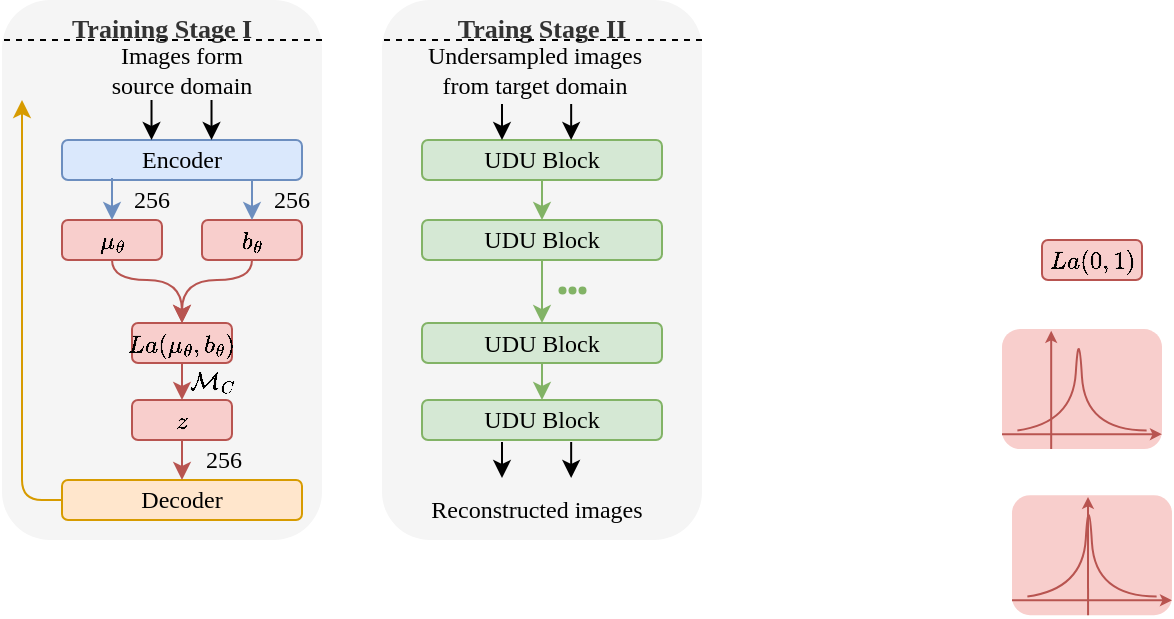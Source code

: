 <mxfile version="20.8.20" type="github">
  <diagram name="第 1 页" id="WZoYwk3wwYUyAOIoJLB3">
    <mxGraphModel dx="875" dy="458" grid="1" gridSize="10" guides="1" tooltips="1" connect="1" arrows="1" fold="1" page="1" pageScale="1" pageWidth="827" pageHeight="1169" math="1" shadow="0">
      <root>
        <mxCell id="0" />
        <mxCell id="1" parent="0" />
        <mxCell id="mre6Zo7Zg69XgWqU70oJ-71" value="Traing Stage II" style="rounded=1;whiteSpace=wrap;html=1;shadow=0;glass=0;sketch=0;strokeWidth=1;fontFamily=Times New Roman;fontSize=13;fillColor=#f5f5f5;strokeColor=none;fontColor=#333333;verticalAlign=top;fontStyle=1" vertex="1" parent="1">
          <mxGeometry x="280" y="10" width="160" height="270" as="geometry" />
        </mxCell>
        <mxCell id="mre6Zo7Zg69XgWqU70oJ-26" value="Training Stage I" style="rounded=1;whiteSpace=wrap;html=1;fontFamily=Times New Roman;fillColor=#f5f5f5;fontColor=#333333;strokeColor=none;verticalAlign=top;fontSize=13;fontStyle=1;shadow=0;" vertex="1" parent="1">
          <mxGeometry x="90" y="10" width="160" height="270" as="geometry" />
        </mxCell>
        <mxCell id="mre6Zo7Zg69XgWqU70oJ-1" value="&lt;font&gt;Encoder&lt;/font&gt;" style="rounded=1;whiteSpace=wrap;html=1;fontFamily=Times New Roman;fillColor=#dae8fc;strokeColor=#6c8ebf;" vertex="1" parent="1">
          <mxGeometry x="120" y="80" width="120" height="20" as="geometry" />
        </mxCell>
        <mxCell id="mre6Zo7Zg69XgWqU70oJ-63" style="edgeStyle=orthogonalEdgeStyle;orthogonalLoop=1;jettySize=auto;html=1;strokeColor=#d79b00;fontFamily=Times New Roman;fontSize=10;startSize=6;endSize=6;rounded=1;fillColor=#ffe6cc;" edge="1" parent="1" source="mre6Zo7Zg69XgWqU70oJ-2">
          <mxGeometry relative="1" as="geometry">
            <mxPoint x="100" y="60" as="targetPoint" />
            <Array as="points">
              <mxPoint x="100" y="260" />
              <mxPoint x="100" y="61" />
            </Array>
          </mxGeometry>
        </mxCell>
        <mxCell id="mre6Zo7Zg69XgWqU70oJ-2" value="&lt;font&gt;Decoder&lt;/font&gt;" style="rounded=1;whiteSpace=wrap;html=1;fontFamily=Times New Roman;fillColor=#ffe6cc;strokeColor=#d79b00;" vertex="1" parent="1">
          <mxGeometry x="120" y="250" width="120" height="20" as="geometry" />
        </mxCell>
        <mxCell id="mre6Zo7Zg69XgWqU70oJ-49" style="edgeStyle=orthogonalEdgeStyle;curved=1;orthogonalLoop=1;jettySize=auto;html=1;entryX=0.5;entryY=0;entryDx=0;entryDy=0;fontFamily=Times New Roman;fontSize=12;startSize=6;endSize=6;fillColor=#f8cecc;strokeColor=#b85450;" edge="1" parent="1" source="mre6Zo7Zg69XgWqU70oJ-3" target="mre6Zo7Zg69XgWqU70oJ-27">
          <mxGeometry relative="1" as="geometry">
            <Array as="points">
              <mxPoint x="145" y="150" />
              <mxPoint x="180" y="150" />
            </Array>
          </mxGeometry>
        </mxCell>
        <mxCell id="mre6Zo7Zg69XgWqU70oJ-3" value="$$\mu_\theta$$" style="rounded=1;whiteSpace=wrap;html=1;fontFamily=Times New Roman;fillColor=#f8cecc;strokeColor=#b85450;" vertex="1" parent="1">
          <mxGeometry x="120" y="120" width="50" height="20" as="geometry" />
        </mxCell>
        <mxCell id="mre6Zo7Zg69XgWqU70oJ-50" style="edgeStyle=orthogonalEdgeStyle;curved=1;orthogonalLoop=1;jettySize=auto;html=1;entryX=0.5;entryY=0;entryDx=0;entryDy=0;fontFamily=Times New Roman;fontSize=12;startSize=6;endSize=6;fillColor=#f8cecc;strokeColor=#b85450;" edge="1" parent="1" source="mre6Zo7Zg69XgWqU70oJ-4" target="mre6Zo7Zg69XgWqU70oJ-27">
          <mxGeometry relative="1" as="geometry">
            <Array as="points">
              <mxPoint x="215" y="150" />
              <mxPoint x="180" y="150" />
            </Array>
          </mxGeometry>
        </mxCell>
        <mxCell id="mre6Zo7Zg69XgWqU70oJ-4" value="$$b_\theta$$" style="rounded=1;whiteSpace=wrap;html=1;fontFamily=Times New Roman;fillColor=#f8cecc;strokeColor=#b85450;" vertex="1" parent="1">
          <mxGeometry x="190" y="120" width="50" height="20" as="geometry" />
        </mxCell>
        <mxCell id="mre6Zo7Zg69XgWqU70oJ-12" value="" style="endArrow=classic;html=1;fontFamily=Times New Roman;entryX=0.5;entryY=0;entryDx=0;entryDy=0;fillColor=#dae8fc;strokeColor=#6c8ebf;rounded=0;" edge="1" parent="1" target="mre6Zo7Zg69XgWqU70oJ-3">
          <mxGeometry width="50" height="50" relative="1" as="geometry">
            <mxPoint x="145" y="99" as="sourcePoint" />
            <mxPoint x="440" y="180" as="targetPoint" />
            <Array as="points" />
          </mxGeometry>
        </mxCell>
        <mxCell id="mre6Zo7Zg69XgWqU70oJ-16" value="" style="endArrow=classic;html=1;fontFamily=Times New Roman;curved=1;entryX=0.5;entryY=0;entryDx=0;entryDy=0;fillColor=#dae8fc;strokeColor=#6c8ebf;" edge="1" parent="1" target="mre6Zo7Zg69XgWqU70oJ-4">
          <mxGeometry width="50" height="50" relative="1" as="geometry">
            <mxPoint x="215" y="100" as="sourcePoint" />
            <mxPoint x="440" y="180" as="targetPoint" />
          </mxGeometry>
        </mxCell>
        <mxCell id="mre6Zo7Zg69XgWqU70oJ-51" value="" style="edgeStyle=orthogonalEdgeStyle;curved=1;orthogonalLoop=1;jettySize=auto;html=1;exitX=0.5;exitY=1;exitDx=0;exitDy=0;entryX=0.5;entryY=0;entryDx=0;entryDy=0;fontFamily=Times New Roman;fontSize=12;startSize=6;endSize=6;fillColor=#f8cecc;strokeColor=#b85450;" edge="1" parent="1" source="mre6Zo7Zg69XgWqU70oJ-27" target="mre6Zo7Zg69XgWqU70oJ-46">
          <mxGeometry relative="1" as="geometry" />
        </mxCell>
        <mxCell id="mre6Zo7Zg69XgWqU70oJ-27" value="$$La(\mu_\theta,b_\theta)$$" style="rounded=1;whiteSpace=wrap;html=1;fontFamily=Times New Roman;fillColor=#f8cecc;strokeColor=#b85450;glass=0;shadow=0;" vertex="1" parent="1">
          <mxGeometry x="155" y="171.51" width="50" height="20" as="geometry" />
        </mxCell>
        <mxCell id="mre6Zo7Zg69XgWqU70oJ-42" value="" style="group" vertex="1" connectable="0" parent="1">
          <mxGeometry x="590" y="171.51" width="80" height="83.03" as="geometry" />
        </mxCell>
        <mxCell id="mre6Zo7Zg69XgWqU70oJ-10" value="" style="group;fillColor=#f8cecc;strokeColor=none;container=0;rounded=1;" vertex="1" connectable="0" parent="mre6Zo7Zg69XgWqU70oJ-42">
          <mxGeometry y="3.03" width="80" height="60" as="geometry" />
        </mxCell>
        <mxCell id="mre6Zo7Zg69XgWqU70oJ-7" value="" style="endArrow=none;html=1;fontFamily=Times New Roman;curved=1;fillColor=#f8cecc;strokeColor=#b85450;" edge="1" parent="mre6Zo7Zg69XgWqU70oJ-42">
          <mxGeometry width="50" height="50" relative="1" as="geometry">
            <mxPoint x="7.692" y="53.728" as="sourcePoint" />
            <mxPoint x="72.308" y="53.728" as="targetPoint" />
            <Array as="points">
              <mxPoint x="35.385" y="50.007" />
              <mxPoint x="38.4" />
              <mxPoint x="41.538" y="53.728" />
            </Array>
          </mxGeometry>
        </mxCell>
        <mxCell id="mre6Zo7Zg69XgWqU70oJ-8" value="" style="endArrow=classic;html=1;fontFamily=Times New Roman;curved=1;fillColor=#f8cecc;strokeColor=#b85450;endSize=3;" edge="1" parent="mre6Zo7Zg69XgWqU70oJ-42">
          <mxGeometry width="50" height="50" relative="1" as="geometry">
            <mxPoint x="24.615" y="63.03" as="sourcePoint" />
            <mxPoint x="24.593" y="3.9" as="targetPoint" />
          </mxGeometry>
        </mxCell>
        <mxCell id="mre6Zo7Zg69XgWqU70oJ-9" value="" style="endArrow=classic;html=1;fontFamily=Times New Roman;curved=1;fillColor=#f8cecc;strokeColor=#b85450;endSize=3;" edge="1" parent="mre6Zo7Zg69XgWqU70oJ-42">
          <mxGeometry width="50" height="50" relative="1" as="geometry">
            <mxPoint y="55.588" as="sourcePoint" />
            <mxPoint x="80" y="55.588" as="targetPoint" />
          </mxGeometry>
        </mxCell>
        <mxCell id="mre6Zo7Zg69XgWqU70oJ-43" value="" style="group" vertex="1" connectable="0" parent="1">
          <mxGeometry x="595" y="254.54" width="80" height="63.03" as="geometry" />
        </mxCell>
        <mxCell id="mre6Zo7Zg69XgWqU70oJ-36" value="" style="group;fillColor=#f8cecc;strokeColor=none;container=0;rounded=1;" vertex="1" connectable="0" parent="mre6Zo7Zg69XgWqU70oJ-43">
          <mxGeometry y="3.03" width="80" height="60" as="geometry" />
        </mxCell>
        <mxCell id="mre6Zo7Zg69XgWqU70oJ-37" value="" style="endArrow=none;html=1;fontFamily=Times New Roman;curved=1;fillColor=#f8cecc;strokeColor=#b85450;" edge="1" parent="mre6Zo7Zg69XgWqU70oJ-43">
          <mxGeometry width="50" height="50" relative="1" as="geometry">
            <mxPoint x="7.692" y="53.728" as="sourcePoint" />
            <mxPoint x="72.308" y="53.728" as="targetPoint" />
            <Array as="points">
              <mxPoint x="35.385" y="50.007" />
              <mxPoint x="38.4" />
              <mxPoint x="41.538" y="53.728" />
            </Array>
          </mxGeometry>
        </mxCell>
        <mxCell id="mre6Zo7Zg69XgWqU70oJ-38" value="" style="endArrow=classic;html=1;fontFamily=Times New Roman;curved=1;fillColor=#f8cecc;strokeColor=#b85450;startSize=6;endSize=3;" edge="1" parent="mre6Zo7Zg69XgWqU70oJ-43">
          <mxGeometry width="50" height="50" relative="1" as="geometry">
            <mxPoint x="38.025" y="63.03" as="sourcePoint" />
            <mxPoint x="38.003" y="3.9" as="targetPoint" />
          </mxGeometry>
        </mxCell>
        <mxCell id="mre6Zo7Zg69XgWqU70oJ-39" value="" style="endArrow=classic;html=1;fontFamily=Times New Roman;curved=1;fillColor=#f8cecc;strokeColor=#b85450;endSize=3;" edge="1" parent="mre6Zo7Zg69XgWqU70oJ-43">
          <mxGeometry width="50" height="50" relative="1" as="geometry">
            <mxPoint y="55.588" as="sourcePoint" />
            <mxPoint x="80" y="55.588" as="targetPoint" />
          </mxGeometry>
        </mxCell>
        <mxCell id="mre6Zo7Zg69XgWqU70oJ-45" value="Images form source domain" style="text;html=1;strokeColor=none;fillColor=none;align=center;verticalAlign=middle;whiteSpace=wrap;rounded=0;fontSize=12;fontFamily=Times New Roman;" vertex="1" parent="1">
          <mxGeometry x="135" y="35" width="90" height="20" as="geometry" />
        </mxCell>
        <mxCell id="mre6Zo7Zg69XgWqU70oJ-52" style="edgeStyle=orthogonalEdgeStyle;curved=1;orthogonalLoop=1;jettySize=auto;html=1;entryX=0.5;entryY=0;entryDx=0;entryDy=0;fontFamily=Times New Roman;fontSize=12;startSize=6;endSize=6;fillColor=#f8cecc;strokeColor=#b85450;" edge="1" parent="1" source="mre6Zo7Zg69XgWqU70oJ-46" target="mre6Zo7Zg69XgWqU70oJ-2">
          <mxGeometry relative="1" as="geometry" />
        </mxCell>
        <mxCell id="mre6Zo7Zg69XgWqU70oJ-46" value="$$z$$" style="rounded=1;whiteSpace=wrap;html=1;fontFamily=Times New Roman;fillColor=#f8cecc;strokeColor=#b85450;" vertex="1" parent="1">
          <mxGeometry x="155" y="210" width="50" height="20" as="geometry" />
        </mxCell>
        <mxCell id="mre6Zo7Zg69XgWqU70oJ-53" value="$$\mathcal{M}_C$$" style="text;html=1;strokeColor=none;fillColor=none;align=center;verticalAlign=middle;whiteSpace=wrap;rounded=0;fontSize=12;fontFamily=Times New Roman;" vertex="1" parent="1">
          <mxGeometry x="180" y="190" width="30" height="20" as="geometry" />
        </mxCell>
        <mxCell id="mre6Zo7Zg69XgWqU70oJ-54" value="256" style="text;html=1;strokeColor=none;fillColor=none;align=center;verticalAlign=middle;whiteSpace=wrap;rounded=0;fontSize=12;fontFamily=Times New Roman;" vertex="1" parent="1">
          <mxGeometry x="150" y="100" width="30" height="20" as="geometry" />
        </mxCell>
        <mxCell id="mre6Zo7Zg69XgWqU70oJ-55" value="256" style="text;html=1;strokeColor=none;fillColor=none;align=center;verticalAlign=middle;whiteSpace=wrap;rounded=0;fontSize=12;fontFamily=Times New Roman;" vertex="1" parent="1">
          <mxGeometry x="220" y="100" width="30" height="20" as="geometry" />
        </mxCell>
        <mxCell id="mre6Zo7Zg69XgWqU70oJ-61" value="" style="endArrow=classic;html=1;fontFamily=Times New Roman;fillColor=#dae8fc;strokeColor=#000000;rounded=0;" edge="1" parent="1">
          <mxGeometry width="50" height="50" relative="1" as="geometry">
            <mxPoint x="164.76" y="60" as="sourcePoint" />
            <mxPoint x="164.76" y="80" as="targetPoint" />
            <Array as="points" />
          </mxGeometry>
        </mxCell>
        <mxCell id="mre6Zo7Zg69XgWqU70oJ-62" value="" style="endArrow=classic;html=1;fontFamily=Times New Roman;fillColor=#dae8fc;strokeColor=#000000;rounded=0;" edge="1" parent="1">
          <mxGeometry width="50" height="50" relative="1" as="geometry">
            <mxPoint x="194.76" y="60" as="sourcePoint" />
            <mxPoint x="194.76" y="80" as="targetPoint" />
            <Array as="points" />
          </mxGeometry>
        </mxCell>
        <mxCell id="mre6Zo7Zg69XgWqU70oJ-65" value="256" style="text;html=1;strokeColor=none;fillColor=none;align=center;verticalAlign=middle;whiteSpace=wrap;rounded=0;fontSize=12;fontFamily=Times New Roman;" vertex="1" parent="1">
          <mxGeometry x="186" y="230" width="30" height="20" as="geometry" />
        </mxCell>
        <mxCell id="mre6Zo7Zg69XgWqU70oJ-66" value="$$La(0,1)$$" style="rounded=1;whiteSpace=wrap;html=1;fontFamily=Times New Roman;fillColor=#f8cecc;strokeColor=#b85450;glass=0;shadow=0;" vertex="1" parent="1">
          <mxGeometry x="610" y="130" width="50" height="20" as="geometry" />
        </mxCell>
        <mxCell id="mre6Zo7Zg69XgWqU70oJ-80" style="edgeStyle=orthogonalEdgeStyle;rounded=1;orthogonalLoop=1;jettySize=auto;html=1;entryX=0.5;entryY=0;entryDx=0;entryDy=0;strokeColor=#82b366;fontFamily=Times New Roman;fontSize=10;fontColor=#EA6B66;startSize=6;endSize=6;fillColor=#d5e8d4;" edge="1" parent="1" source="mre6Zo7Zg69XgWqU70oJ-73" target="mre6Zo7Zg69XgWqU70oJ-74">
          <mxGeometry relative="1" as="geometry" />
        </mxCell>
        <mxCell id="mre6Zo7Zg69XgWqU70oJ-73" value="&lt;font&gt;UDU Block&lt;/font&gt;" style="rounded=1;whiteSpace=wrap;html=1;fontFamily=Times New Roman;fillColor=#d5e8d4;strokeColor=#82b366;" vertex="1" parent="1">
          <mxGeometry x="300" y="80" width="120" height="20" as="geometry" />
        </mxCell>
        <mxCell id="mre6Zo7Zg69XgWqU70oJ-79" style="edgeStyle=orthogonalEdgeStyle;rounded=1;orthogonalLoop=1;jettySize=auto;html=1;entryX=0.5;entryY=0;entryDx=0;entryDy=0;strokeColor=#82b366;fontFamily=Times New Roman;fontSize=10;fontColor=#EA6B66;startSize=6;endSize=6;fillColor=#d5e8d4;" edge="1" parent="1" source="mre6Zo7Zg69XgWqU70oJ-74" target="mre6Zo7Zg69XgWqU70oJ-75">
          <mxGeometry relative="1" as="geometry" />
        </mxCell>
        <mxCell id="mre6Zo7Zg69XgWqU70oJ-74" value="&lt;font&gt;UDU Block&lt;/font&gt;" style="rounded=1;whiteSpace=wrap;html=1;fontFamily=Times New Roman;fillColor=#d5e8d4;strokeColor=#82b366;" vertex="1" parent="1">
          <mxGeometry x="300" y="120" width="120" height="20" as="geometry" />
        </mxCell>
        <mxCell id="mre6Zo7Zg69XgWqU70oJ-81" style="edgeStyle=orthogonalEdgeStyle;rounded=1;orthogonalLoop=1;jettySize=auto;html=1;entryX=0.5;entryY=0;entryDx=0;entryDy=0;strokeColor=#82b366;fontFamily=Times New Roman;fontSize=10;fontColor=#EA6B66;startSize=6;endSize=6;fillColor=#d5e8d4;" edge="1" parent="1" source="mre6Zo7Zg69XgWqU70oJ-75" target="mre6Zo7Zg69XgWqU70oJ-76">
          <mxGeometry relative="1" as="geometry" />
        </mxCell>
        <mxCell id="mre6Zo7Zg69XgWqU70oJ-75" value="&lt;font&gt;UDU Block&lt;/font&gt;" style="rounded=1;whiteSpace=wrap;html=1;fontFamily=Times New Roman;fillColor=#d5e8d4;strokeColor=#82b366;" vertex="1" parent="1">
          <mxGeometry x="300" y="171.51" width="120" height="20" as="geometry" />
        </mxCell>
        <mxCell id="mre6Zo7Zg69XgWqU70oJ-76" value="&lt;font&gt;UDU Block&lt;/font&gt;" style="rounded=1;whiteSpace=wrap;html=1;fontFamily=Times New Roman;fillColor=#d5e8d4;strokeColor=#82b366;" vertex="1" parent="1">
          <mxGeometry x="300" y="210" width="120" height="20" as="geometry" />
        </mxCell>
        <mxCell id="mre6Zo7Zg69XgWqU70oJ-91" value="" style="group" vertex="1" connectable="0" parent="1">
          <mxGeometry x="360" y="145" width="30" height="20" as="geometry" />
        </mxCell>
        <mxCell id="mre6Zo7Zg69XgWqU70oJ-86" value="" style="shape=waypoint;sketch=0;fillStyle=solid;size=6;pointerEvents=1;points=[];fillColor=#d5e8d4;resizable=0;rotatable=0;perimeter=centerPerimeter;snapToPoint=1;rounded=0;shadow=0;glass=0;strokeWidth=0;fontFamily=Times New Roman;fontSize=10;strokeColor=#82b366;" vertex="1" parent="mre6Zo7Zg69XgWqU70oJ-91">
          <mxGeometry width="20" height="20" as="geometry" />
        </mxCell>
        <mxCell id="mre6Zo7Zg69XgWqU70oJ-89" value="" style="shape=waypoint;sketch=0;fillStyle=solid;size=6;pointerEvents=1;points=[];fillColor=#d5e8d4;resizable=0;rotatable=0;perimeter=centerPerimeter;snapToPoint=1;rounded=0;shadow=0;glass=0;strokeWidth=0;fontFamily=Times New Roman;fontSize=10;strokeColor=#82b366;" vertex="1" parent="mre6Zo7Zg69XgWqU70oJ-91">
          <mxGeometry x="5" width="20" height="20" as="geometry" />
        </mxCell>
        <mxCell id="mre6Zo7Zg69XgWqU70oJ-90" value="" style="shape=waypoint;sketch=0;fillStyle=solid;size=6;pointerEvents=1;points=[];fillColor=#d5e8d4;resizable=0;rotatable=0;perimeter=centerPerimeter;snapToPoint=1;rounded=0;shadow=0;glass=0;strokeWidth=0;fontFamily=Times New Roman;fontSize=10;strokeColor=#82b366;" vertex="1" parent="mre6Zo7Zg69XgWqU70oJ-91">
          <mxGeometry x="10" width="20" height="20" as="geometry" />
        </mxCell>
        <mxCell id="mre6Zo7Zg69XgWqU70oJ-92" value="Undersampled images from target domain" style="text;html=1;strokeColor=none;fillColor=none;align=center;verticalAlign=middle;whiteSpace=wrap;rounded=0;fontSize=12;fontFamily=Times New Roman;" vertex="1" parent="1">
          <mxGeometry x="300" y="35" width="112.5" height="20" as="geometry" />
        </mxCell>
        <mxCell id="mre6Zo7Zg69XgWqU70oJ-96" style="edgeStyle=orthogonalEdgeStyle;rounded=1;orthogonalLoop=1;jettySize=auto;html=1;entryX=0.5;entryY=0;entryDx=0;entryDy=0;strokeColor=#000000;fontFamily=Times New Roman;fontSize=10;fontColor=#EA6B66;startSize=6;endSize=6;fillColor=#d5e8d4;" edge="1" parent="1">
          <mxGeometry relative="1" as="geometry">
            <mxPoint x="340" y="62" as="sourcePoint" />
            <mxPoint x="340" y="80" as="targetPoint" />
          </mxGeometry>
        </mxCell>
        <mxCell id="mre6Zo7Zg69XgWqU70oJ-97" style="edgeStyle=orthogonalEdgeStyle;rounded=1;orthogonalLoop=1;jettySize=auto;html=1;entryX=0.5;entryY=0;entryDx=0;entryDy=0;strokeColor=#000000;fontFamily=Times New Roman;fontSize=10;fontColor=#EA6B66;startSize=6;endSize=6;fillColor=#d5e8d4;" edge="1" parent="1">
          <mxGeometry relative="1" as="geometry">
            <mxPoint x="374.58" y="62" as="sourcePoint" />
            <mxPoint x="374.58" y="80" as="targetPoint" />
          </mxGeometry>
        </mxCell>
        <mxCell id="mre6Zo7Zg69XgWqU70oJ-98" value="Reconstructed images" style="text;html=1;strokeColor=none;fillColor=none;align=center;verticalAlign=middle;whiteSpace=wrap;rounded=0;fontSize=12;fontFamily=Times New Roman;" vertex="1" parent="1">
          <mxGeometry x="301" y="254.54" width="112.5" height="20" as="geometry" />
        </mxCell>
        <mxCell id="mre6Zo7Zg69XgWqU70oJ-99" style="edgeStyle=orthogonalEdgeStyle;rounded=1;orthogonalLoop=1;jettySize=auto;html=1;entryX=0.5;entryY=0;entryDx=0;entryDy=0;strokeColor=#000000;fontFamily=Times New Roman;fontSize=10;fontColor=#EA6B66;startSize=6;endSize=6;fillColor=#d5e8d4;" edge="1" parent="1">
          <mxGeometry relative="1" as="geometry">
            <mxPoint x="340" y="231" as="sourcePoint" />
            <mxPoint x="340" y="249" as="targetPoint" />
          </mxGeometry>
        </mxCell>
        <mxCell id="mre6Zo7Zg69XgWqU70oJ-100" style="edgeStyle=orthogonalEdgeStyle;rounded=1;orthogonalLoop=1;jettySize=auto;html=1;entryX=0.5;entryY=0;entryDx=0;entryDy=0;strokeColor=#000000;fontFamily=Times New Roman;fontSize=10;fontColor=#EA6B66;startSize=6;endSize=6;fillColor=#d5e8d4;" edge="1" parent="1">
          <mxGeometry relative="1" as="geometry">
            <mxPoint x="374.58" y="231" as="sourcePoint" />
            <mxPoint x="374.58" y="249" as="targetPoint" />
          </mxGeometry>
        </mxCell>
        <mxCell id="mre6Zo7Zg69XgWqU70oJ-101" value="" style="line;strokeWidth=1;direction=south;html=1;rounded=0;shadow=0;glass=0;sketch=0;fontFamily=Times New Roman;fontSize=13;fontColor=#EA6B66;fillColor=default;rotation=90;dashed=1;" vertex="1" parent="1">
          <mxGeometry x="165" y="-50" width="10" height="160" as="geometry" />
        </mxCell>
        <mxCell id="mre6Zo7Zg69XgWqU70oJ-102" value="" style="line;strokeWidth=1;direction=south;html=1;rounded=0;shadow=0;glass=0;sketch=0;fontFamily=Times New Roman;fontSize=13;fontColor=#EA6B66;fillColor=default;rotation=90;dashed=1;" vertex="1" parent="1">
          <mxGeometry x="355" y="-50" width="10" height="160" as="geometry" />
        </mxCell>
      </root>
    </mxGraphModel>
  </diagram>
</mxfile>
